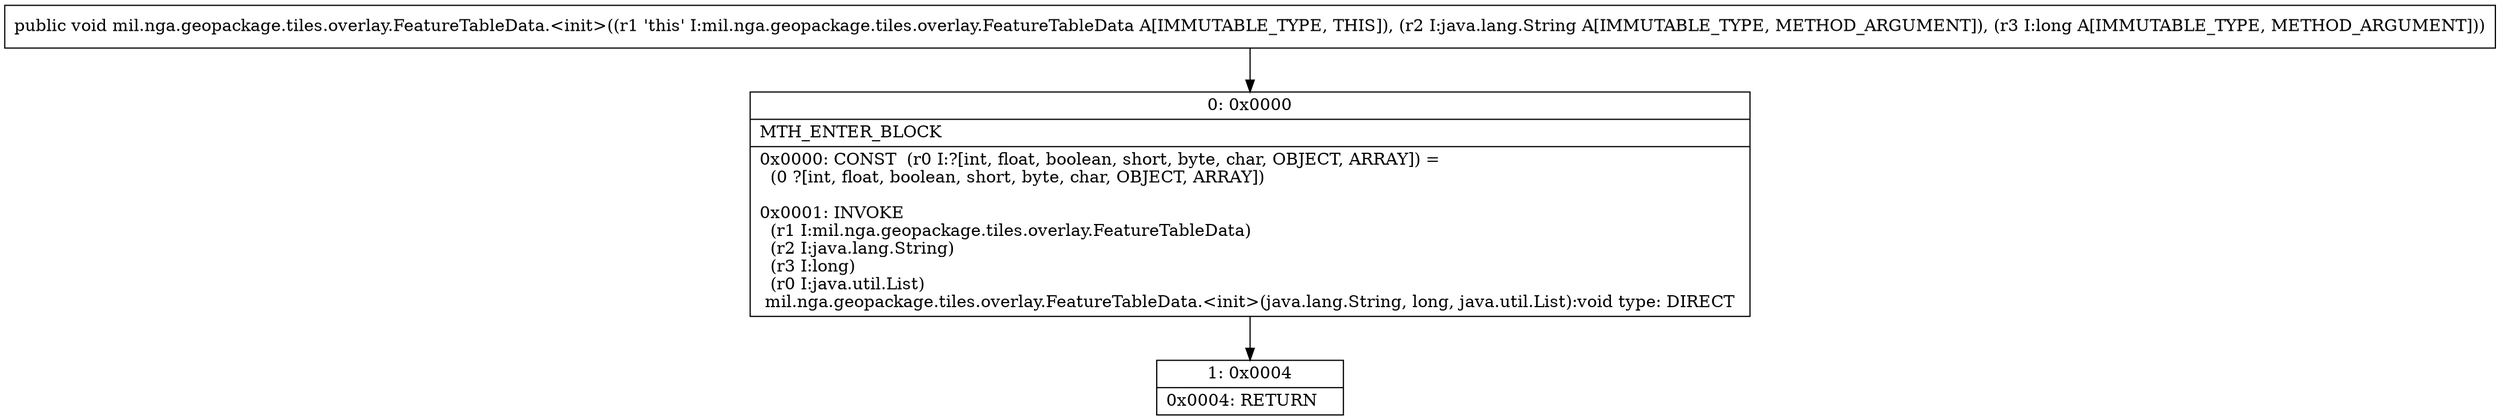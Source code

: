 digraph "CFG formil.nga.geopackage.tiles.overlay.FeatureTableData.\<init\>(Ljava\/lang\/String;J)V" {
Node_0 [shape=record,label="{0\:\ 0x0000|MTH_ENTER_BLOCK\l|0x0000: CONST  (r0 I:?[int, float, boolean, short, byte, char, OBJECT, ARRAY]) = \l  (0 ?[int, float, boolean, short, byte, char, OBJECT, ARRAY])\l \l0x0001: INVOKE  \l  (r1 I:mil.nga.geopackage.tiles.overlay.FeatureTableData)\l  (r2 I:java.lang.String)\l  (r3 I:long)\l  (r0 I:java.util.List)\l mil.nga.geopackage.tiles.overlay.FeatureTableData.\<init\>(java.lang.String, long, java.util.List):void type: DIRECT \l}"];
Node_1 [shape=record,label="{1\:\ 0x0004|0x0004: RETURN   \l}"];
MethodNode[shape=record,label="{public void mil.nga.geopackage.tiles.overlay.FeatureTableData.\<init\>((r1 'this' I:mil.nga.geopackage.tiles.overlay.FeatureTableData A[IMMUTABLE_TYPE, THIS]), (r2 I:java.lang.String A[IMMUTABLE_TYPE, METHOD_ARGUMENT]), (r3 I:long A[IMMUTABLE_TYPE, METHOD_ARGUMENT])) }"];
MethodNode -> Node_0;
Node_0 -> Node_1;
}

